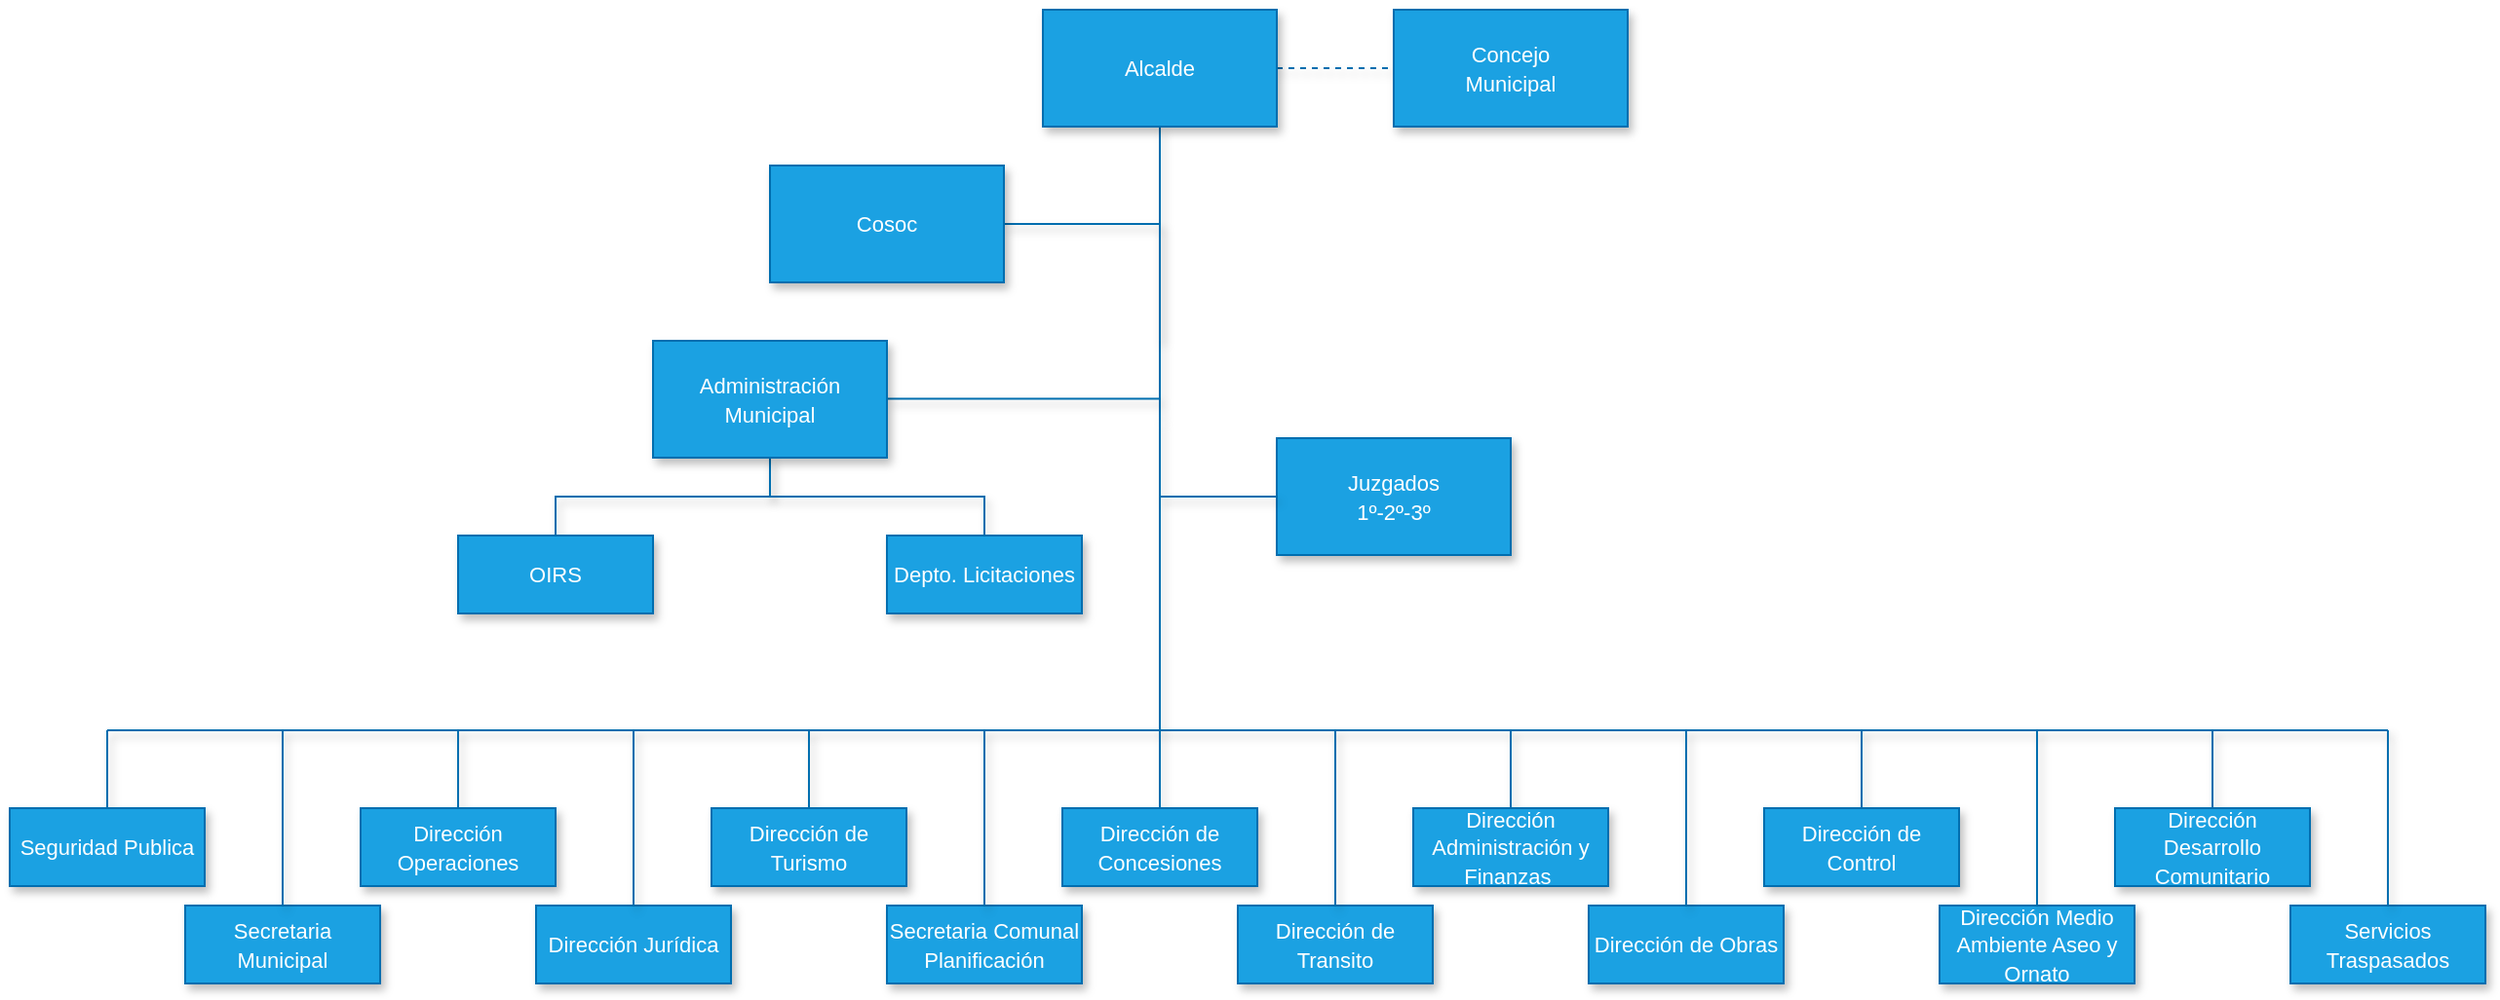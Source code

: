 <mxfile version="28.0.4">
  <diagram name="Página-1" id="jfAPY-3q2WdGzKdS7vCE">
    <mxGraphModel dx="2226" dy="441" grid="1" gridSize="10" guides="1" tooltips="1" connect="1" arrows="1" fold="1" page="0" pageScale="1" pageWidth="827" pageHeight="1169" math="0" shadow="0">
      <root>
        <mxCell id="0" />
        <mxCell id="1" parent="0" />
        <mxCell id="Qik6YUHW1CqDeXKeddzL-53" value="" style="edgeStyle=orthogonalEdgeStyle;rounded=0;orthogonalLoop=1;jettySize=auto;html=1;endArrow=none;endFill=0;dashed=1;fillColor=#1ba1e2;strokeColor=light-dark(#006EAF, #8a8a8a);shadow=1;" parent="1" source="Qik6YUHW1CqDeXKeddzL-51" target="Qik6YUHW1CqDeXKeddzL-52" edge="1">
          <mxGeometry relative="1" as="geometry" />
        </mxCell>
        <mxCell id="Qik6YUHW1CqDeXKeddzL-55" value="" style="edgeStyle=orthogonalEdgeStyle;rounded=0;orthogonalLoop=1;jettySize=auto;html=1;endArrow=none;endFill=0;fillColor=#1ba1e2;strokeColor=light-dark(#006EAF, #8a8a8a);shadow=1;" parent="1" source="Qik6YUHW1CqDeXKeddzL-51" edge="1">
          <mxGeometry relative="1" as="geometry">
            <mxPoint x="-10" y="760" as="targetPoint" />
          </mxGeometry>
        </mxCell>
        <object label="&lt;font style=&quot;font-size: 11px;&quot;&gt;Alcalde&lt;/font&gt;" rol_1="Alcalde" id="Qik6YUHW1CqDeXKeddzL-51">
          <mxCell style="id=rol_1;rounded=0;whiteSpace=wrap;html=1;movable=1;resizable=1;rotatable=1;deletable=1;editable=1;locked=0;connectable=1;fillColor=#1ba1e2;fontColor=#ffffff;strokeColor=light-dark(#006EAF, #8a8a8a);shadow=1;" parent="1" vertex="1">
            <mxGeometry x="-70" y="550" width="120" height="60" as="geometry" />
          </mxCell>
        </object>
        <mxCell id="Qik6YUHW1CqDeXKeddzL-52" value="&lt;div&gt;&lt;font style=&quot;font-size: 11px;&quot;&gt;Concejo&lt;/font&gt;&lt;/div&gt;&lt;div&gt;&lt;font style=&quot;font-size: 11px;&quot;&gt;Municipal&lt;/font&gt;&lt;/div&gt;" style="id=rol_2;whiteSpace=wrap;html=1;rounded=0;fillColor=#1ba1e2;fontColor=#ffffff;strokeColor=light-dark(#006EAF, #8a8a8a);shadow=1;" parent="1" vertex="1">
          <mxGeometry x="110" y="550" width="120" height="60" as="geometry" />
        </mxCell>
        <mxCell id="Qik6YUHW1CqDeXKeddzL-57" value="" style="edgeStyle=orthogonalEdgeStyle;rounded=0;orthogonalLoop=1;jettySize=auto;html=1;endArrow=none;endFill=0;fillColor=#1ba1e2;strokeColor=light-dark(#006EAF, #8a8a8a);shadow=1;" parent="1" target="Qik6YUHW1CqDeXKeddzL-56" edge="1">
          <mxGeometry relative="1" as="geometry">
            <mxPoint x="-10" y="720" as="sourcePoint" />
            <Array as="points">
              <mxPoint x="-10" y="660" />
              <mxPoint x="-150" y="660" />
            </Array>
          </mxGeometry>
        </mxCell>
        <mxCell id="Qik6YUHW1CqDeXKeddzL-56" value="&lt;font style=&quot;font-size: 11px;&quot;&gt;Cosoc&lt;/font&gt;" style="id=rol_3;rounded=0;whiteSpace=wrap;html=1;fillColor=#1ba1e2;fontColor=#ffffff;strokeColor=light-dark(#006EAF, #8a8a8a);shadow=1;" parent="1" vertex="1">
          <mxGeometry x="-210" y="630" width="120" height="60" as="geometry" />
        </mxCell>
        <mxCell id="Qik6YUHW1CqDeXKeddzL-58" value="" style="endArrow=none;html=1;rounded=0;fillColor=#1ba1e2;strokeColor=light-dark(#006EAF, #8a8a8a);shadow=1;" parent="1" edge="1">
          <mxGeometry width="50" height="50" relative="1" as="geometry">
            <mxPoint x="-150" y="749.77" as="sourcePoint" />
            <mxPoint x="-10" y="749.77" as="targetPoint" />
          </mxGeometry>
        </mxCell>
        <mxCell id="Qik6YUHW1CqDeXKeddzL-64" value="" style="edgeStyle=orthogonalEdgeStyle;rounded=0;orthogonalLoop=1;jettySize=auto;html=1;" parent="1" source="Qik6YUHW1CqDeXKeddzL-59" edge="1">
          <mxGeometry relative="1" as="geometry" />
        </mxCell>
        <mxCell id="6WwWut21OLdbgOuvuQKQ-2" value="" style="edgeStyle=orthogonalEdgeStyle;rounded=0;orthogonalLoop=1;jettySize=auto;html=1;endArrow=none;endFill=0;fillColor=#1ba1e2;strokeColor=light-dark(#006EAF, #8a8a8a);shadow=1;" parent="1" source="Qik6YUHW1CqDeXKeddzL-59" target="6WwWut21OLdbgOuvuQKQ-1" edge="1">
          <mxGeometry relative="1" as="geometry" />
        </mxCell>
        <mxCell id="6WwWut21OLdbgOuvuQKQ-4" style="edgeStyle=orthogonalEdgeStyle;rounded=0;orthogonalLoop=1;jettySize=auto;html=1;entryX=0.5;entryY=0;entryDx=0;entryDy=0;endArrow=none;endFill=0;fillColor=#1ba1e2;strokeColor=light-dark(#006EAF, #8a8a8a);shadow=1;" parent="1" source="Qik6YUHW1CqDeXKeddzL-59" target="6WwWut21OLdbgOuvuQKQ-3" edge="1">
          <mxGeometry relative="1" as="geometry" />
        </mxCell>
        <mxCell id="Qik6YUHW1CqDeXKeddzL-59" value="&lt;div&gt;&lt;font style=&quot;font-size: 11px;&quot;&gt;Administración&lt;/font&gt;&lt;/div&gt;&lt;div&gt;&lt;font style=&quot;font-size: 11px;&quot;&gt;Municipal&lt;/font&gt;&lt;/div&gt;" style="id=rol_4;rounded=0;whiteSpace=wrap;html=1;fillColor=#1ba1e2;fontColor=#ffffff;strokeColor=light-dark(#006EAF, #8a8a8a);shadow=1;" parent="1" vertex="1">
          <mxGeometry x="-270" y="720" width="120" height="60" as="geometry" />
        </mxCell>
        <mxCell id="Qik6YUHW1CqDeXKeddzL-60" value="" style="endArrow=none;html=1;rounded=0;fillColor=#1ba1e2;strokeColor=light-dark(#006EAF, #8a8a8a);shadow=1;" parent="1" edge="1">
          <mxGeometry width="50" height="50" relative="1" as="geometry">
            <mxPoint x="-10" y="920" as="sourcePoint" />
            <mxPoint x="-10" y="760" as="targetPoint" />
          </mxGeometry>
        </mxCell>
        <mxCell id="Qik6YUHW1CqDeXKeddzL-61" value="&lt;div&gt;&lt;font style=&quot;font-size: 11px;&quot;&gt;Juzgados&lt;/font&gt;&lt;/div&gt;&lt;div&gt;&lt;font style=&quot;font-size: 11px;&quot;&gt;1º-2º-3º&lt;/font&gt;&lt;/div&gt;" style="id=rol_5;rounded=0;whiteSpace=wrap;html=1;fillColor=#1ba1e2;fontColor=#ffffff;strokeColor=light-dark(#006EAF, #8a8a8a);shadow=1;" parent="1" vertex="1">
          <mxGeometry x="50" y="770" width="120" height="60" as="geometry" />
        </mxCell>
        <mxCell id="6WwWut21OLdbgOuvuQKQ-1" value="&lt;font style=&quot;font-size: 11px;&quot;&gt;OIRS&lt;/font&gt;" style="id=rol_6;whiteSpace=wrap;html=1;rounded=0;fillColor=#1ba1e2;fontColor=#ffffff;strokeColor=light-dark(#006EAF, #8a8a8a);shadow=1;" parent="1" vertex="1">
          <mxGeometry x="-370" y="820" width="100" height="40" as="geometry" />
        </mxCell>
        <mxCell id="6WwWut21OLdbgOuvuQKQ-3" value="&lt;font style=&quot;font-size: 11px;&quot;&gt;Depto. Licitaciones&lt;/font&gt;" style="id=rol_7;whiteSpace=wrap;html=1;rounded=0;fillColor=#1ba1e2;fontColor=#ffffff;strokeColor=light-dark(#006EAF, #8a8a8a);shadow=1;" parent="1" vertex="1">
          <mxGeometry x="-150" y="820" width="100" height="40" as="geometry" />
        </mxCell>
        <mxCell id="6WwWut21OLdbgOuvuQKQ-5" value="" style="endArrow=none;html=1;rounded=0;fillColor=#1ba1e2;strokeColor=light-dark(#006EAF, #8a8a8a);shadow=1;" parent="1" edge="1">
          <mxGeometry width="50" height="50" relative="1" as="geometry">
            <mxPoint x="-550" y="920" as="sourcePoint" />
            <mxPoint x="-190" y="920" as="targetPoint" />
          </mxGeometry>
        </mxCell>
        <mxCell id="6WwWut21OLdbgOuvuQKQ-6" value="" style="endArrow=none;html=1;rounded=0;fillColor=#1ba1e2;strokeColor=light-dark(#006EAF, #8a8a8a);shadow=1;" parent="1" edge="1">
          <mxGeometry width="50" height="50" relative="1" as="geometry">
            <mxPoint x="-190" y="920" as="sourcePoint" />
            <mxPoint x="620" y="920" as="targetPoint" />
          </mxGeometry>
        </mxCell>
        <mxCell id="6WwWut21OLdbgOuvuQKQ-7" value="" style="endArrow=none;html=1;rounded=0;fillColor=#1ba1e2;strokeColor=light-dark(#006EAF, #8a8a8a);shadow=1;" parent="1" edge="1">
          <mxGeometry width="50" height="50" relative="1" as="geometry">
            <mxPoint x="-550" y="960" as="sourcePoint" />
            <mxPoint x="-550" y="920" as="targetPoint" />
          </mxGeometry>
        </mxCell>
        <mxCell id="6WwWut21OLdbgOuvuQKQ-8" value="&lt;font style=&quot;font-size: 11px;&quot;&gt;Seguridad Publica&lt;/font&gt;" style="id=rol_8;rounded=0;whiteSpace=wrap;html=1;fillColor=#1ba1e2;fontColor=#ffffff;strokeColor=light-dark(#006EAF, #8a8a8a);shadow=1;" parent="1" vertex="1">
          <mxGeometry x="-600" y="960" width="100" height="40" as="geometry" />
        </mxCell>
        <mxCell id="6WwWut21OLdbgOuvuQKQ-9" value="&lt;font style=&quot;font-size: 11px;&quot;&gt;Secretaria Municipal&lt;/font&gt;" style="id=rol_9;rounded=0;whiteSpace=wrap;html=1;fillColor=#1ba1e2;fontColor=#ffffff;strokeColor=light-dark(#006EAF, #8a8a8a);shadow=1;" parent="1" vertex="1">
          <mxGeometry x="-510" y="1010" width="100" height="40" as="geometry" />
        </mxCell>
        <mxCell id="6WwWut21OLdbgOuvuQKQ-22" value="" style="endArrow=none;html=1;rounded=0;fillColor=#1ba1e2;strokeColor=light-dark(#006EAF, #8a8a8a);shadow=1;" parent="1" edge="1">
          <mxGeometry width="50" height="50" relative="1" as="geometry">
            <mxPoint x="-460" y="1010" as="sourcePoint" />
            <mxPoint x="-460" y="920" as="targetPoint" />
          </mxGeometry>
        </mxCell>
        <mxCell id="6WwWut21OLdbgOuvuQKQ-26" value="" style="endArrow=none;html=1;rounded=0;fillColor=#1ba1e2;strokeColor=light-dark(#006EAF, #8a8a8a);shadow=1;" parent="1" edge="1">
          <mxGeometry width="50" height="50" relative="1" as="geometry">
            <mxPoint x="-370" y="960" as="sourcePoint" />
            <mxPoint x="-370" y="920" as="targetPoint" />
          </mxGeometry>
        </mxCell>
        <mxCell id="6WwWut21OLdbgOuvuQKQ-27" value="&lt;font style=&quot;font-size: 11px;&quot;&gt;Dirección Operaciones&lt;/font&gt;" style="id=rol_10;rounded=0;whiteSpace=wrap;html=1;fillColor=#1ba1e2;fontColor=#ffffff;strokeColor=light-dark(#006EAF, #8a8a8a);shadow=1;" parent="1" vertex="1">
          <mxGeometry x="-420" y="960" width="100" height="40" as="geometry" />
        </mxCell>
        <mxCell id="6WwWut21OLdbgOuvuQKQ-28" value="&lt;font style=&quot;font-size: 11px;&quot;&gt;Dirección Jurídica&lt;/font&gt;" style="id=rol_11;rounded=0;whiteSpace=wrap;html=1;fillColor=#1ba1e2;fontColor=#ffffff;strokeColor=light-dark(#006EAF, #8a8a8a);shadow=1;" parent="1" vertex="1">
          <mxGeometry x="-330" y="1010" width="100" height="40" as="geometry" />
        </mxCell>
        <mxCell id="6WwWut21OLdbgOuvuQKQ-29" value="" style="endArrow=none;html=1;rounded=0;fillColor=#1ba1e2;strokeColor=light-dark(#006EAF, #8a8a8a);shadow=1;" parent="1" edge="1">
          <mxGeometry width="50" height="50" relative="1" as="geometry">
            <mxPoint x="-280" y="1010" as="sourcePoint" />
            <mxPoint x="-280" y="920" as="targetPoint" />
          </mxGeometry>
        </mxCell>
        <mxCell id="6WwWut21OLdbgOuvuQKQ-30" value="" style="endArrow=none;html=1;rounded=0;fillColor=#1ba1e2;strokeColor=light-dark(#006EAF, #8a8a8a);shadow=1;" parent="1" edge="1">
          <mxGeometry width="50" height="50" relative="1" as="geometry">
            <mxPoint x="-190" y="960" as="sourcePoint" />
            <mxPoint x="-190" y="920" as="targetPoint" />
          </mxGeometry>
        </mxCell>
        <mxCell id="6WwWut21OLdbgOuvuQKQ-31" value="&lt;font style=&quot;font-size: 11px;&quot;&gt;Dirección de Turismo&lt;/font&gt;" style="id=rol_12;rounded=0;whiteSpace=wrap;html=1;fillColor=#1ba1e2;fontColor=#ffffff;strokeColor=light-dark(#006EAF, #8a8a8a);shadow=1;" parent="1" vertex="1">
          <mxGeometry x="-240" y="960" width="100" height="40" as="geometry" />
        </mxCell>
        <mxCell id="6WwWut21OLdbgOuvuQKQ-32" value="&lt;font style=&quot;font-size: 11px;&quot;&gt;Secretaria Comunal Planificación&lt;/font&gt;" style="id=rol_13;rounded=0;whiteSpace=wrap;html=1;fillColor=#1ba1e2;fontColor=#ffffff;strokeColor=light-dark(#006EAF, #8a8a8a);shadow=1;" parent="1" vertex="1">
          <mxGeometry x="-150" y="1010" width="100" height="40" as="geometry" />
        </mxCell>
        <mxCell id="6WwWut21OLdbgOuvuQKQ-33" value="" style="endArrow=none;html=1;rounded=0;fillColor=#1ba1e2;strokeColor=light-dark(#006EAF, #8a8a8a);shadow=1;" parent="1" edge="1">
          <mxGeometry width="50" height="50" relative="1" as="geometry">
            <mxPoint x="-100" y="1010" as="sourcePoint" />
            <mxPoint x="-100" y="920" as="targetPoint" />
          </mxGeometry>
        </mxCell>
        <mxCell id="6WwWut21OLdbgOuvuQKQ-38" value="" style="endArrow=none;html=1;rounded=0;fillColor=#1ba1e2;strokeColor=light-dark(#006EAF, #8a8a8a);shadow=1;" parent="1" edge="1">
          <mxGeometry width="50" height="50" relative="1" as="geometry">
            <mxPoint x="-10" y="960" as="sourcePoint" />
            <mxPoint x="-10" y="920" as="targetPoint" />
          </mxGeometry>
        </mxCell>
        <mxCell id="6WwWut21OLdbgOuvuQKQ-39" value="&lt;font style=&quot;font-size: 11px;&quot;&gt;Dirección de Concesiones&lt;/font&gt;" style="id=rol_14;rounded=0;whiteSpace=wrap;html=1;fillColor=#1ba1e2;fontColor=#ffffff;strokeColor=light-dark(#006EAF, #8a8a8a);shadow=1;" parent="1" vertex="1">
          <mxGeometry x="-60" y="960" width="100" height="40" as="geometry" />
        </mxCell>
        <mxCell id="6WwWut21OLdbgOuvuQKQ-40" value="&lt;font style=&quot;font-size: 11px;&quot;&gt;Dirección de Transito&lt;/font&gt;" style="id=rol_15;rounded=0;whiteSpace=wrap;html=1;fillColor=#1ba1e2;fontColor=#ffffff;strokeColor=light-dark(#006EAF, #8a8a8a);shadow=1;" parent="1" vertex="1">
          <mxGeometry x="30" y="1010" width="100" height="40" as="geometry" />
        </mxCell>
        <mxCell id="6WwWut21OLdbgOuvuQKQ-41" value="" style="endArrow=none;html=1;rounded=0;fillColor=#1ba1e2;strokeColor=light-dark(#006EAF, #8a8a8a);shadow=1;" parent="1" edge="1">
          <mxGeometry width="50" height="50" relative="1" as="geometry">
            <mxPoint x="80" y="1010" as="sourcePoint" />
            <mxPoint x="80" y="920" as="targetPoint" />
          </mxGeometry>
        </mxCell>
        <mxCell id="6WwWut21OLdbgOuvuQKQ-42" value="" style="endArrow=none;html=1;rounded=0;fillColor=#1ba1e2;strokeColor=light-dark(#006EAF, #8a8a8a);shadow=1;" parent="1" edge="1">
          <mxGeometry width="50" height="50" relative="1" as="geometry">
            <mxPoint x="170" y="960" as="sourcePoint" />
            <mxPoint x="170" y="920" as="targetPoint" />
          </mxGeometry>
        </mxCell>
        <mxCell id="6WwWut21OLdbgOuvuQKQ-43" value="&lt;font style=&quot;font-size: 11px;&quot;&gt;Dirección Administración y Finanzas&amp;nbsp;&lt;/font&gt;" style="id=rol_16;rounded=0;whiteSpace=wrap;html=1;fillColor=#1ba1e2;fontColor=#ffffff;strokeColor=light-dark(#006EAF, #8a8a8a);shadow=1;" parent="1" vertex="1">
          <mxGeometry x="120" y="960" width="100" height="40" as="geometry" />
        </mxCell>
        <mxCell id="6WwWut21OLdbgOuvuQKQ-44" value="&lt;font style=&quot;font-size: 11px;&quot;&gt;Dirección de Obras&lt;/font&gt;" style="id=rol_17;rounded=0;whiteSpace=wrap;html=1;fillColor=#1ba1e2;fontColor=#ffffff;strokeColor=light-dark(#006EAF, #8a8a8a);shadow=1;" parent="1" vertex="1">
          <mxGeometry x="210" y="1010" width="100" height="40" as="geometry" />
        </mxCell>
        <mxCell id="6WwWut21OLdbgOuvuQKQ-45" value="" style="endArrow=none;html=1;rounded=0;fillColor=#1ba1e2;strokeColor=light-dark(#006EAF, #8a8a8a);shadow=1;" parent="1" edge="1">
          <mxGeometry width="50" height="50" relative="1" as="geometry">
            <mxPoint x="260" y="1010" as="sourcePoint" />
            <mxPoint x="260" y="920" as="targetPoint" />
          </mxGeometry>
        </mxCell>
        <mxCell id="6WwWut21OLdbgOuvuQKQ-46" value="" style="endArrow=none;html=1;rounded=0;fillColor=#1ba1e2;strokeColor=light-dark(#006EAF, #8a8a8a);shadow=1;" parent="1" edge="1">
          <mxGeometry width="50" height="50" relative="1" as="geometry">
            <mxPoint x="350" y="960" as="sourcePoint" />
            <mxPoint x="350" y="920" as="targetPoint" />
          </mxGeometry>
        </mxCell>
        <mxCell id="6WwWut21OLdbgOuvuQKQ-47" value="&lt;font style=&quot;font-size: 11px;&quot;&gt;Dirección de Control&lt;/font&gt;" style="id=rol_18;rounded=0;whiteSpace=wrap;html=1;fillColor=#1ba1e2;fontColor=#ffffff;strokeColor=light-dark(#006EAF, #8a8a8a);shadow=1;" parent="1" vertex="1">
          <mxGeometry x="300" y="960" width="100" height="40" as="geometry" />
        </mxCell>
        <mxCell id="6WwWut21OLdbgOuvuQKQ-48" value="&lt;font style=&quot;font-size: 11px;&quot;&gt;Dirección Medio Ambiente Aseo y Ornato&lt;/font&gt;" style="id=rol_19;rounded=0;whiteSpace=wrap;html=1;fillColor=#1ba1e2;fontColor=#ffffff;strokeColor=light-dark(#006EAF, #8a8a8a);shadow=1;" parent="1" vertex="1">
          <mxGeometry x="390" y="1010" width="100" height="40" as="geometry" />
        </mxCell>
        <mxCell id="6WwWut21OLdbgOuvuQKQ-49" value="" style="endArrow=none;html=1;rounded=0;fillColor=#1ba1e2;strokeColor=light-dark(#006EAF, #8a8a8a);shadow=1;" parent="1" edge="1">
          <mxGeometry width="50" height="50" relative="1" as="geometry">
            <mxPoint x="440" y="1010" as="sourcePoint" />
            <mxPoint x="440" y="920" as="targetPoint" />
          </mxGeometry>
        </mxCell>
        <mxCell id="6WwWut21OLdbgOuvuQKQ-50" value="" style="endArrow=none;html=1;rounded=0;fillColor=#1ba1e2;strokeColor=light-dark(#006EAF, #8a8a8a);shadow=1;" parent="1" edge="1">
          <mxGeometry width="50" height="50" relative="1" as="geometry">
            <mxPoint x="530" y="960" as="sourcePoint" />
            <mxPoint x="530" y="920" as="targetPoint" />
          </mxGeometry>
        </mxCell>
        <mxCell id="6WwWut21OLdbgOuvuQKQ-51" value="&lt;font style=&quot;font-size: 11px;&quot;&gt;Dirección Desarrollo Comunitario&lt;/font&gt;" style="id=rol_20;rounded=0;whiteSpace=wrap;html=1;fillColor=#1ba1e2;fontColor=#ffffff;strokeColor=light-dark(#006EAF, #8a8a8a);shadow=1;" parent="1" vertex="1">
          <mxGeometry x="480" y="960" width="100" height="40" as="geometry" />
        </mxCell>
        <mxCell id="6WwWut21OLdbgOuvuQKQ-52" value="&lt;font style=&quot;font-size: 11px;&quot;&gt;Servicios Traspasados&lt;/font&gt;" style="id=rol_21;rounded=0;whiteSpace=wrap;html=1;fillColor=#1ba1e2;fontColor=#ffffff;strokeColor=light-dark(#006EAF, #8a8a8a);shadow=1;" parent="1" vertex="1">
          <mxGeometry x="570" y="1010" width="100" height="40" as="geometry" />
        </mxCell>
        <mxCell id="6WwWut21OLdbgOuvuQKQ-53" value="" style="endArrow=none;html=1;rounded=0;fillColor=#1ba1e2;strokeColor=light-dark(#006EAF, #8a8a8a);shadow=1;" parent="1" edge="1">
          <mxGeometry width="50" height="50" relative="1" as="geometry">
            <mxPoint x="620" y="1010" as="sourcePoint" />
            <mxPoint x="620" y="920" as="targetPoint" />
          </mxGeometry>
        </mxCell>
        <mxCell id="6WwWut21OLdbgOuvuQKQ-54" value="" style="endArrow=none;html=1;rounded=0;entryX=0;entryY=0.5;entryDx=0;entryDy=0;fillColor=#1ba1e2;strokeColor=light-dark(#006EAF, #8a8a8a);shadow=1;" parent="1" target="Qik6YUHW1CqDeXKeddzL-61" edge="1">
          <mxGeometry width="50" height="50" relative="1" as="geometry">
            <mxPoint x="-10" y="800" as="sourcePoint" />
            <mxPoint x="30" y="810" as="targetPoint" />
          </mxGeometry>
        </mxCell>
      </root>
    </mxGraphModel>
  </diagram>
</mxfile>
